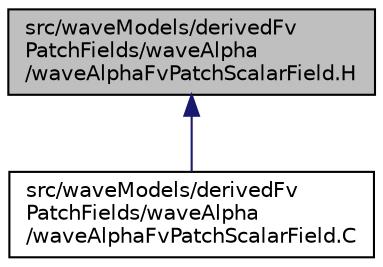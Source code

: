 digraph "src/waveModels/derivedFvPatchFields/waveAlpha/waveAlphaFvPatchScalarField.H"
{
  bgcolor="transparent";
  edge [fontname="Helvetica",fontsize="10",labelfontname="Helvetica",labelfontsize="10"];
  node [fontname="Helvetica",fontsize="10",shape=record];
  Node1 [label="src/waveModels/derivedFv\lPatchFields/waveAlpha\l/waveAlphaFvPatchScalarField.H",height=0.2,width=0.4,color="black", fillcolor="grey75", style="filled" fontcolor="black"];
  Node1 -> Node2 [dir="back",color="midnightblue",fontsize="10",style="solid",fontname="Helvetica"];
  Node2 [label="src/waveModels/derivedFv\lPatchFields/waveAlpha\l/waveAlphaFvPatchScalarField.C",height=0.2,width=0.4,color="black",URL="$waveAlphaFvPatchScalarField_8C.html"];
}
